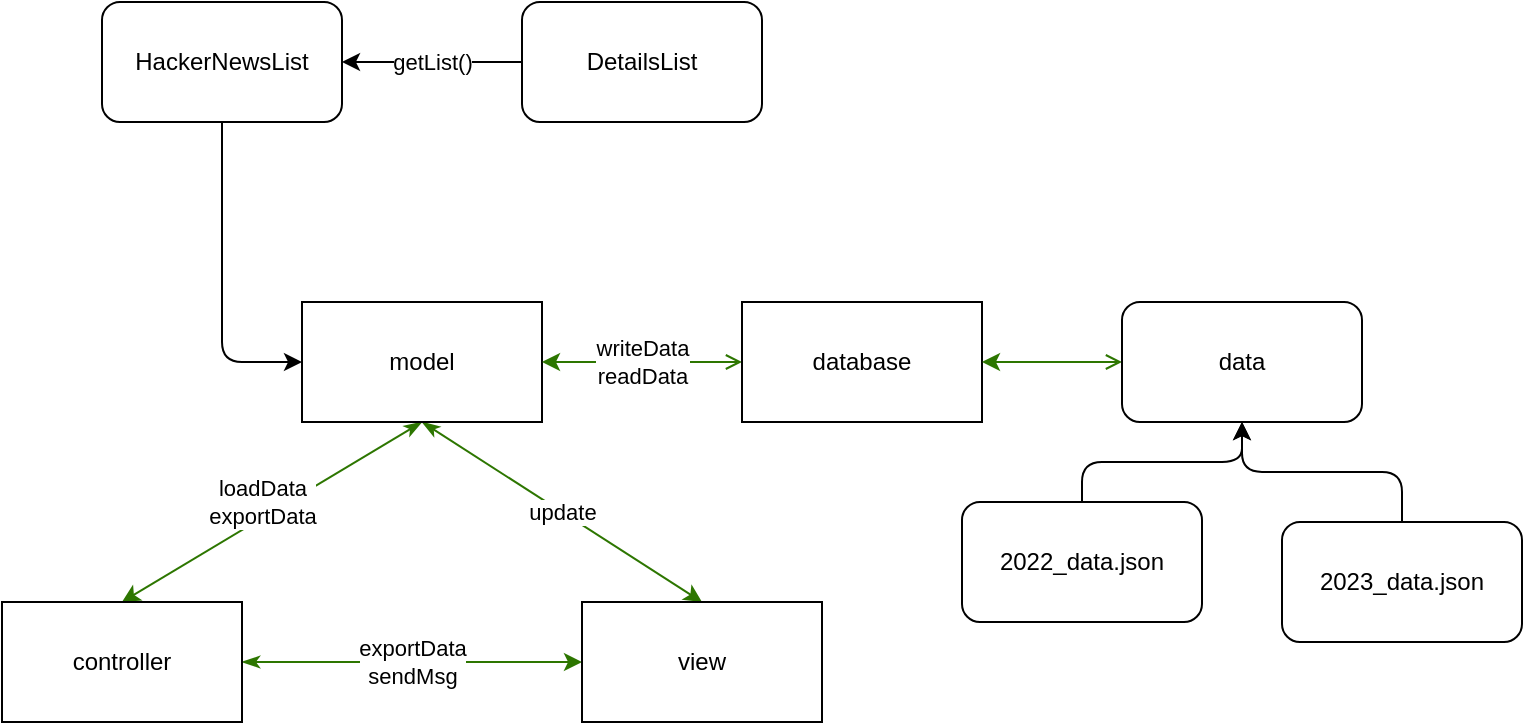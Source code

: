 <mxfile>
    <diagram id="lNcUJjVjbLpIGtMG-gEQ" name="Page-1">
        <mxGraphModel dx="717" dy="300" grid="1" gridSize="10" guides="1" tooltips="1" connect="1" arrows="1" fold="1" page="1" pageScale="1" pageWidth="1169" pageHeight="1654" math="0" shadow="0">
            <root>
                <mxCell id="0"/>
                <mxCell id="1" parent="0"/>
                <mxCell id="16" style="edgeStyle=none;html=1;exitX=0.5;exitY=1;exitDx=0;exitDy=0;entryX=0.5;entryY=0;entryDx=0;entryDy=0;startArrow=classicThin;startFill=1;fillColor=#60a917;strokeColor=#2D7600;" parent="1" source="2" target="15" edge="1">
                    <mxGeometry relative="1" as="geometry"/>
                </mxCell>
                <mxCell id="17" value="loadData&lt;br&gt;exportData" style="edgeLabel;html=1;align=center;verticalAlign=middle;resizable=0;points=[];" parent="16" vertex="1" connectable="0">
                    <mxGeometry x="-0.223" y="-3" relative="1" as="geometry">
                        <mxPoint x="-20" y="7" as="offset"/>
                    </mxGeometry>
                </mxCell>
                <mxCell id="19" value="update" style="edgeStyle=none;html=1;exitX=0.5;exitY=1;exitDx=0;exitDy=0;entryX=0.5;entryY=0;entryDx=0;entryDy=0;startArrow=classicThin;startFill=1;fillColor=#60a917;strokeColor=#2D7600;" parent="1" source="2" target="22" edge="1">
                    <mxGeometry relative="1" as="geometry">
                        <mxPoint x="380.0" y="390" as="targetPoint"/>
                    </mxGeometry>
                </mxCell>
                <mxCell id="2" value="model" style="rounded=0;whiteSpace=wrap;html=1;" parent="1" vertex="1">
                    <mxGeometry x="170" y="240" width="120" height="60" as="geometry"/>
                </mxCell>
                <mxCell id="3" style="edgeStyle=orthogonalEdgeStyle;html=1;exitX=0.5;exitY=1;exitDx=0;exitDy=0;entryX=0;entryY=0.5;entryDx=0;entryDy=0;" parent="1" source="4" target="2" edge="1">
                    <mxGeometry relative="1" as="geometry"/>
                </mxCell>
                <mxCell id="4" value="HackerNewsList" style="rounded=1;whiteSpace=wrap;html=1;" parent="1" vertex="1">
                    <mxGeometry x="70" y="90" width="120" height="60" as="geometry"/>
                </mxCell>
                <mxCell id="5" value="getList()" style="edgeStyle=orthogonalEdgeStyle;html=1;exitX=0;exitY=0.5;exitDx=0;exitDy=0;entryX=1;entryY=0.5;entryDx=0;entryDy=0;" parent="1" source="6" target="4" edge="1">
                    <mxGeometry relative="1" as="geometry"/>
                </mxCell>
                <mxCell id="6" value="DetailsList" style="rounded=1;whiteSpace=wrap;html=1;" parent="1" vertex="1">
                    <mxGeometry x="280" y="90" width="120" height="60" as="geometry"/>
                </mxCell>
                <mxCell id="7" value="writeData&lt;br&gt;readData" style="edgeStyle=none;html=1;exitX=0;exitY=0.5;exitDx=0;exitDy=0;startArrow=open;startFill=0;fillColor=#60a917;strokeColor=#2D7600;entryX=1;entryY=0.5;entryDx=0;entryDy=0;" parent="1" source="8" target="2" edge="1">
                    <mxGeometry relative="1" as="geometry">
                        <mxPoint x="300" y="270" as="targetPoint"/>
                    </mxGeometry>
                </mxCell>
                <mxCell id="8" value="database" style="rounded=0;whiteSpace=wrap;html=1;" parent="1" vertex="1">
                    <mxGeometry x="390" y="240" width="120" height="60" as="geometry"/>
                </mxCell>
                <mxCell id="9" style="edgeStyle=none;html=1;entryX=1;entryY=0.5;entryDx=0;entryDy=0;startArrow=open;startFill=0;fillColor=#60a917;strokeColor=#2D7600;" parent="1" source="10" target="8" edge="1">
                    <mxGeometry relative="1" as="geometry"/>
                </mxCell>
                <mxCell id="10" value="data" style="rounded=1;whiteSpace=wrap;html=1;" parent="1" vertex="1">
                    <mxGeometry x="580" y="240" width="120" height="60" as="geometry"/>
                </mxCell>
                <mxCell id="11" style="edgeStyle=orthogonalEdgeStyle;html=1;entryX=0.5;entryY=1;entryDx=0;entryDy=0;startArrow=none;startFill=0;" parent="1" source="12" target="10" edge="1">
                    <mxGeometry relative="1" as="geometry"/>
                </mxCell>
                <mxCell id="12" value="2022_data.json" style="rounded=1;whiteSpace=wrap;html=1;" parent="1" vertex="1">
                    <mxGeometry x="500" y="340" width="120" height="60" as="geometry"/>
                </mxCell>
                <mxCell id="13" style="edgeStyle=orthogonalEdgeStyle;html=1;exitX=0.5;exitY=0;exitDx=0;exitDy=0;entryX=0.5;entryY=1;entryDx=0;entryDy=0;startArrow=none;startFill=0;" parent="1" source="14" target="10" edge="1">
                    <mxGeometry relative="1" as="geometry"/>
                </mxCell>
                <mxCell id="14" value="2023_data.json" style="rounded=1;whiteSpace=wrap;html=1;" parent="1" vertex="1">
                    <mxGeometry x="660" y="350" width="120" height="60" as="geometry"/>
                </mxCell>
                <mxCell id="21" value="exportData&lt;br&gt;sendMsg" style="edgeStyle=none;html=1;exitX=1;exitY=0.5;exitDx=0;exitDy=0;startArrow=classicThin;startFill=1;fillColor=#60a917;strokeColor=#2D7600;entryX=0;entryY=0.5;entryDx=0;entryDy=0;" parent="1" source="15" target="22" edge="1">
                    <mxGeometry relative="1" as="geometry">
                        <mxPoint x="320" y="420" as="targetPoint"/>
                    </mxGeometry>
                </mxCell>
                <mxCell id="15" value="controller" style="rounded=0;whiteSpace=wrap;html=1;" parent="1" vertex="1">
                    <mxGeometry x="20" y="390" width="120" height="60" as="geometry"/>
                </mxCell>
                <mxCell id="22" value="view" style="rounded=0;whiteSpace=wrap;html=1;" parent="1" vertex="1">
                    <mxGeometry x="310" y="390" width="120" height="60" as="geometry"/>
                </mxCell>
            </root>
        </mxGraphModel>
    </diagram>
</mxfile>